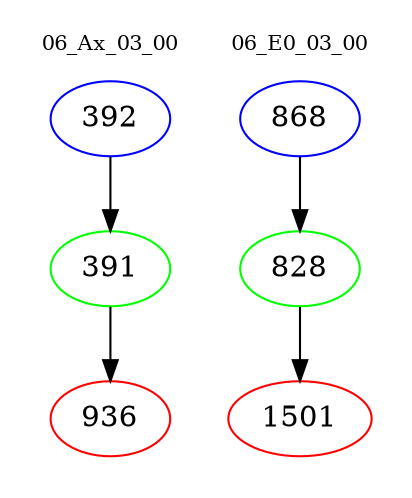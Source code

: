 digraph{
subgraph cluster_0 {
color = white
label = "06_Ax_03_00";
fontsize=10;
T0_392 [label="392", color="blue"]
T0_392 -> T0_391 [color="black"]
T0_391 [label="391", color="green"]
T0_391 -> T0_936 [color="black"]
T0_936 [label="936", color="red"]
}
subgraph cluster_1 {
color = white
label = "06_E0_03_00";
fontsize=10;
T1_868 [label="868", color="blue"]
T1_868 -> T1_828 [color="black"]
T1_828 [label="828", color="green"]
T1_828 -> T1_1501 [color="black"]
T1_1501 [label="1501", color="red"]
}
}

